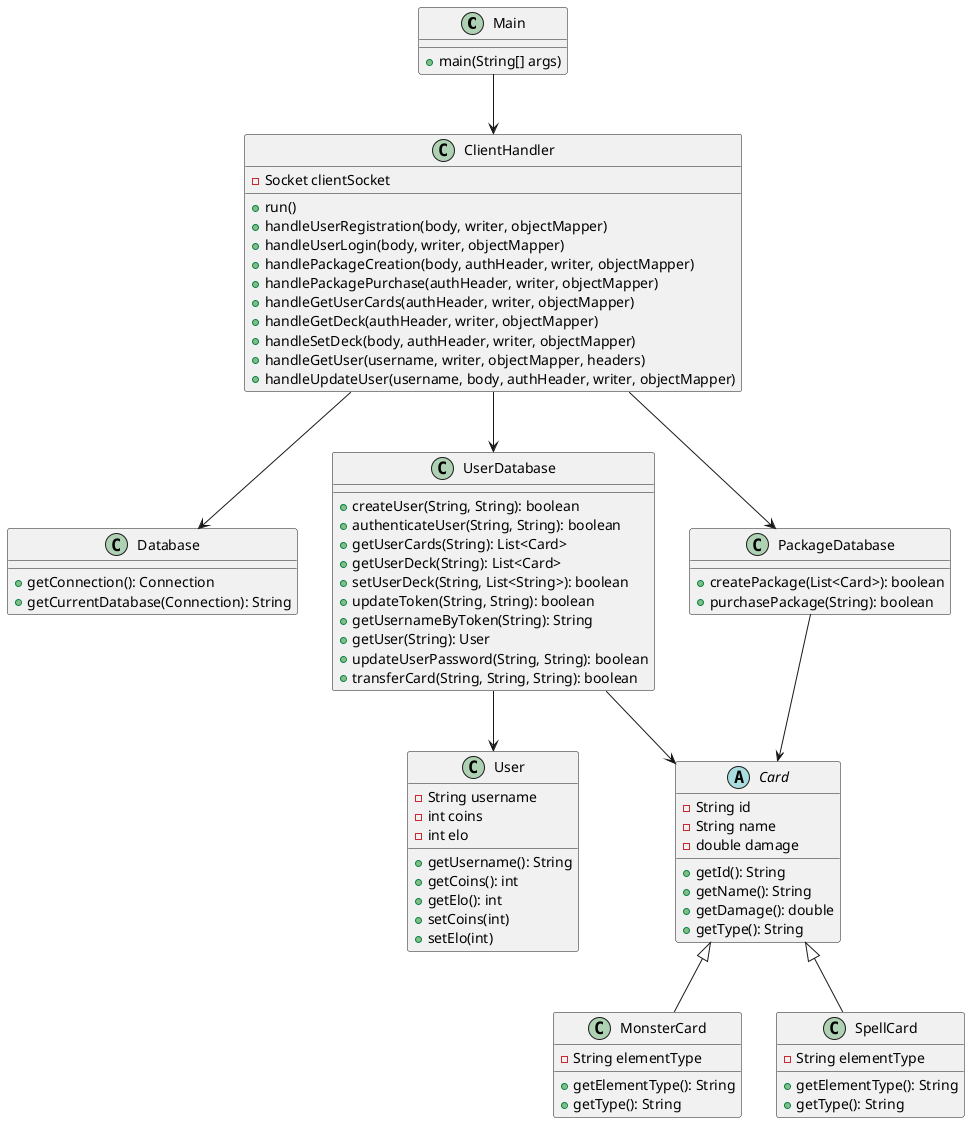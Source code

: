 @startuml
class Main {
    +main(String[] args)
}

class ClientHandler {
    -Socket clientSocket
    +run()
    +handleUserRegistration(body, writer, objectMapper)
    +handleUserLogin(body, writer, objectMapper)
    +handlePackageCreation(body, authHeader, writer, objectMapper)
    +handlePackagePurchase(authHeader, writer, objectMapper)
    +handleGetUserCards(authHeader, writer, objectMapper)
    +handleGetDeck(authHeader, writer, objectMapper)
    +handleSetDeck(body, authHeader, writer, objectMapper)
    +handleGetUser(username, writer, objectMapper, headers)
    +handleUpdateUser(username, body, authHeader, writer, objectMapper)
}

class Database {
    +getConnection(): Connection
    +getCurrentDatabase(Connection): String
}

class UserDatabase {
    +createUser(String, String): boolean
    +authenticateUser(String, String): boolean
    +getUserCards(String): List<Card>
    +getUserDeck(String): List<Card>
    +setUserDeck(String, List<String>): boolean
    +updateToken(String, String): boolean
    +getUsernameByToken(String): String
    +getUser(String): User
    +updateUserPassword(String, String): boolean
    +transferCard(String, String, String): boolean
}

class PackageDatabase {
    +createPackage(List<Card>): boolean
    +purchasePackage(String): boolean
}

class User {
    -String username
    -int coins
    -int elo
    +getUsername(): String
    +getCoins(): int
    +getElo(): int
    +setCoins(int)
    +setElo(int)
}

abstract class Card {
    -String id
    -String name
    -double damage
    +getId(): String
    +getName(): String
    +getDamage(): double
    +getType(): String
}

class MonsterCard {
    -String elementType
    +getElementType(): String
    +getType(): String
}

class SpellCard {
    -String elementType
    +getElementType(): String
    +getType(): String
}

Main --> ClientHandler
ClientHandler --> UserDatabase
ClientHandler --> PackageDatabase
ClientHandler --> Database
UserDatabase --> User
UserDatabase --> Card
PackageDatabase --> Card
Card <|-- MonsterCard
Card <|-- SpellCard
@enduml